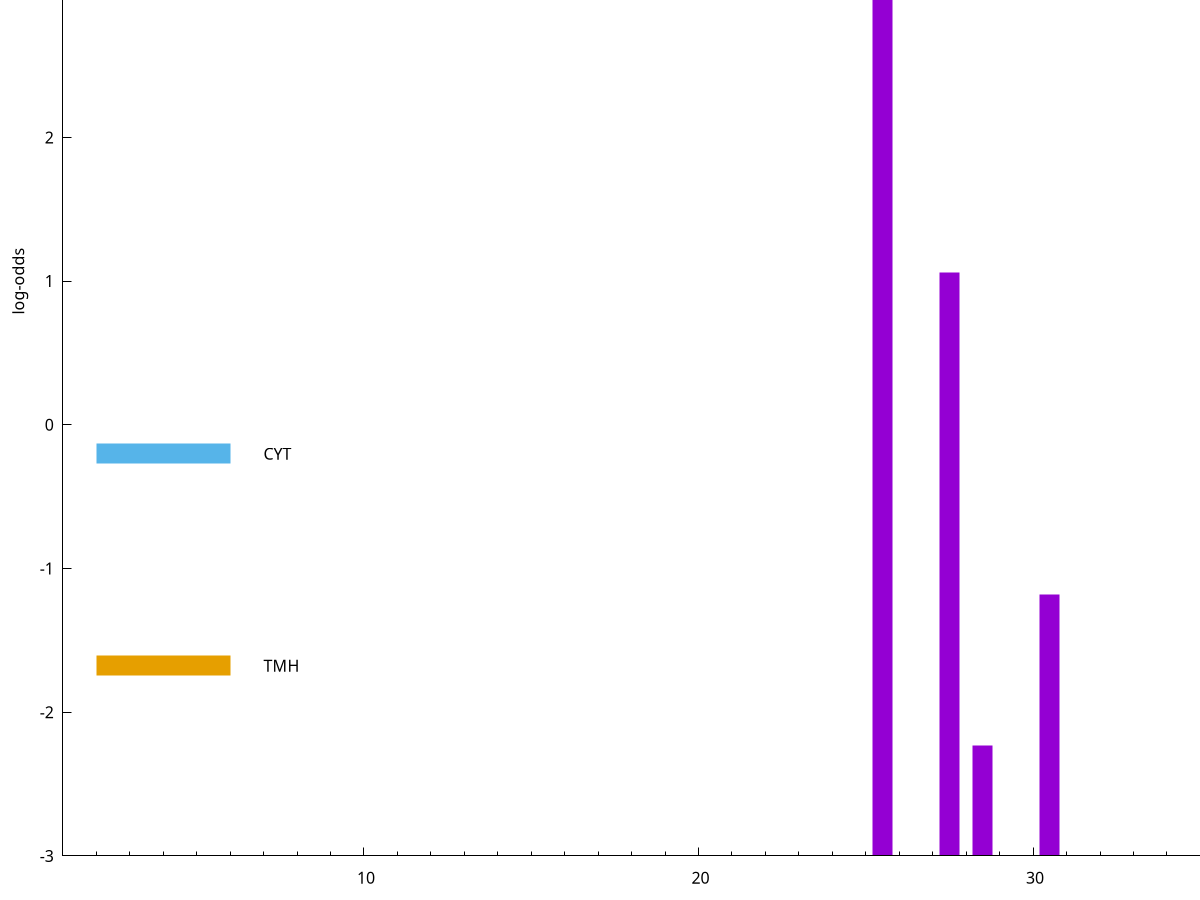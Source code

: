 set title "LipoP predictions for SPy_0707"
set size 2., 1.4
set xrange [1:70] 
set mxtics 10
set yrange [-3:5]
set y2range [0:8]
set ylabel "log-odds"
set term postscript eps color solid "Helvetica" 30
set output "SPy_0707.eps"
set arrow from 2,4.0409 to 6,4.0409 nohead lt 1 lw 20
set label "SpI" at 7,4.0409
set arrow from 2,-0.200913 to 6,-0.200913 nohead lt 3 lw 20
set label "CYT" at 7,-0.200913
set arrow from 2,-1.67632 to 6,-1.67632 nohead lt 4 lw 20
set label "TMH" at 7,-1.67632
set arrow from 2,4.0409 to 6,4.0409 nohead lt 1 lw 20
set label "SpI" at 7,4.0409
# NOTE: The scores below are the log-odds scores with the threshold
# NOTE: subtracted (a hack to make gnuplot make the histogram all
# NOTE: look nice).
plot "-" axes x1y2 title "" with impulses lt 1 lw 20
25.500000 6.756080
27.500000 4.060210
30.500000 1.818210
28.500000 0.768500
e
exit
